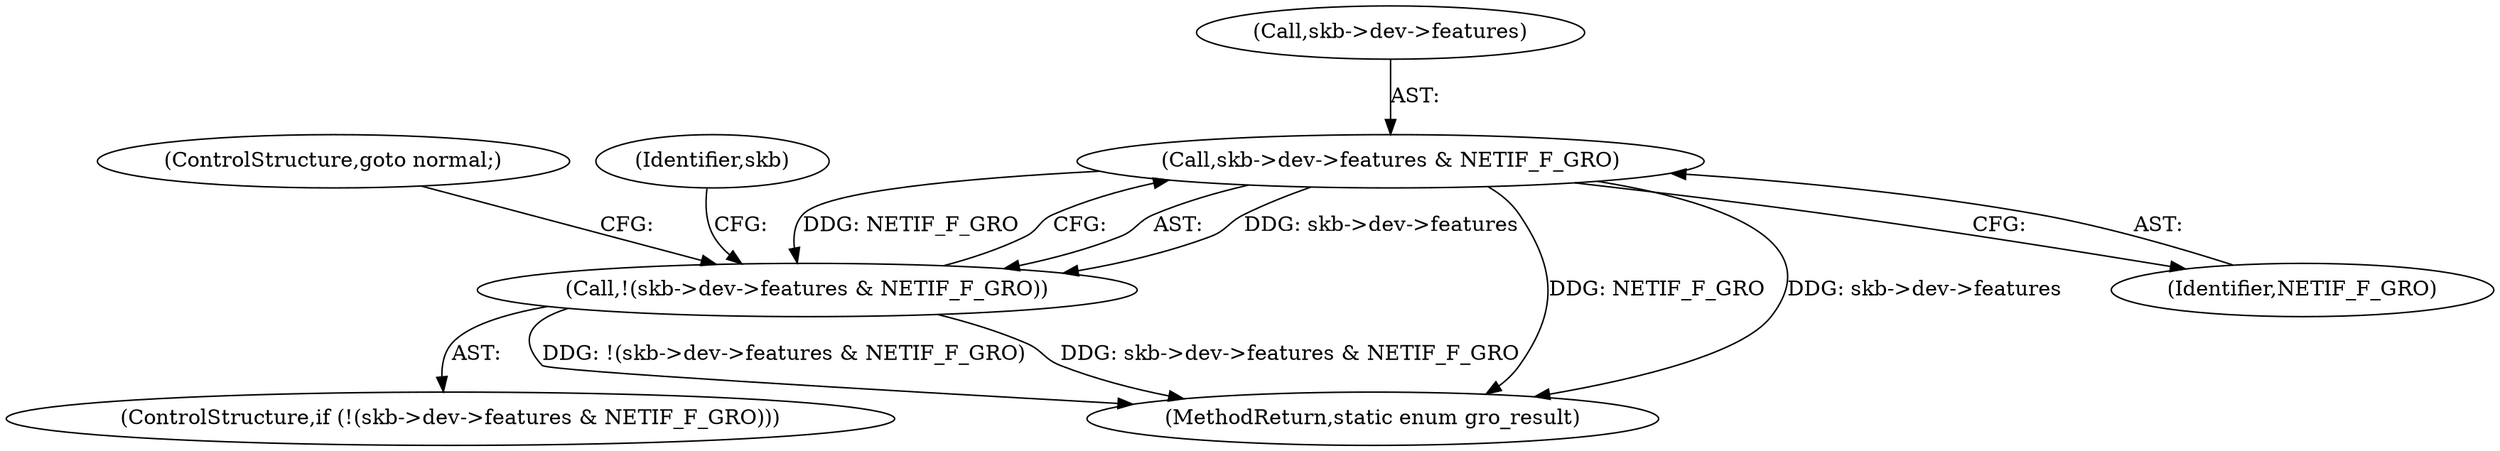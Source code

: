 digraph "0_linux_fac8e0f579695a3ecbc4d3cac369139d7f819971@pointer" {
"1000127" [label="(Call,skb->dev->features & NETIF_F_GRO)"];
"1000126" [label="(Call,!(skb->dev->features & NETIF_F_GRO))"];
"1000435" [label="(MethodReturn,static enum gro_result)"];
"1000133" [label="(Identifier,NETIF_F_GRO)"];
"1000134" [label="(ControlStructure,goto normal;)"];
"1000125" [label="(ControlStructure,if (!(skb->dev->features & NETIF_F_GRO)))"];
"1000128" [label="(Call,skb->dev->features)"];
"1000138" [label="(Identifier,skb)"];
"1000127" [label="(Call,skb->dev->features & NETIF_F_GRO)"];
"1000126" [label="(Call,!(skb->dev->features & NETIF_F_GRO))"];
"1000127" -> "1000126"  [label="AST: "];
"1000127" -> "1000133"  [label="CFG: "];
"1000128" -> "1000127"  [label="AST: "];
"1000133" -> "1000127"  [label="AST: "];
"1000126" -> "1000127"  [label="CFG: "];
"1000127" -> "1000435"  [label="DDG: NETIF_F_GRO"];
"1000127" -> "1000435"  [label="DDG: skb->dev->features"];
"1000127" -> "1000126"  [label="DDG: skb->dev->features"];
"1000127" -> "1000126"  [label="DDG: NETIF_F_GRO"];
"1000126" -> "1000125"  [label="AST: "];
"1000134" -> "1000126"  [label="CFG: "];
"1000138" -> "1000126"  [label="CFG: "];
"1000126" -> "1000435"  [label="DDG: !(skb->dev->features & NETIF_F_GRO)"];
"1000126" -> "1000435"  [label="DDG: skb->dev->features & NETIF_F_GRO"];
}
